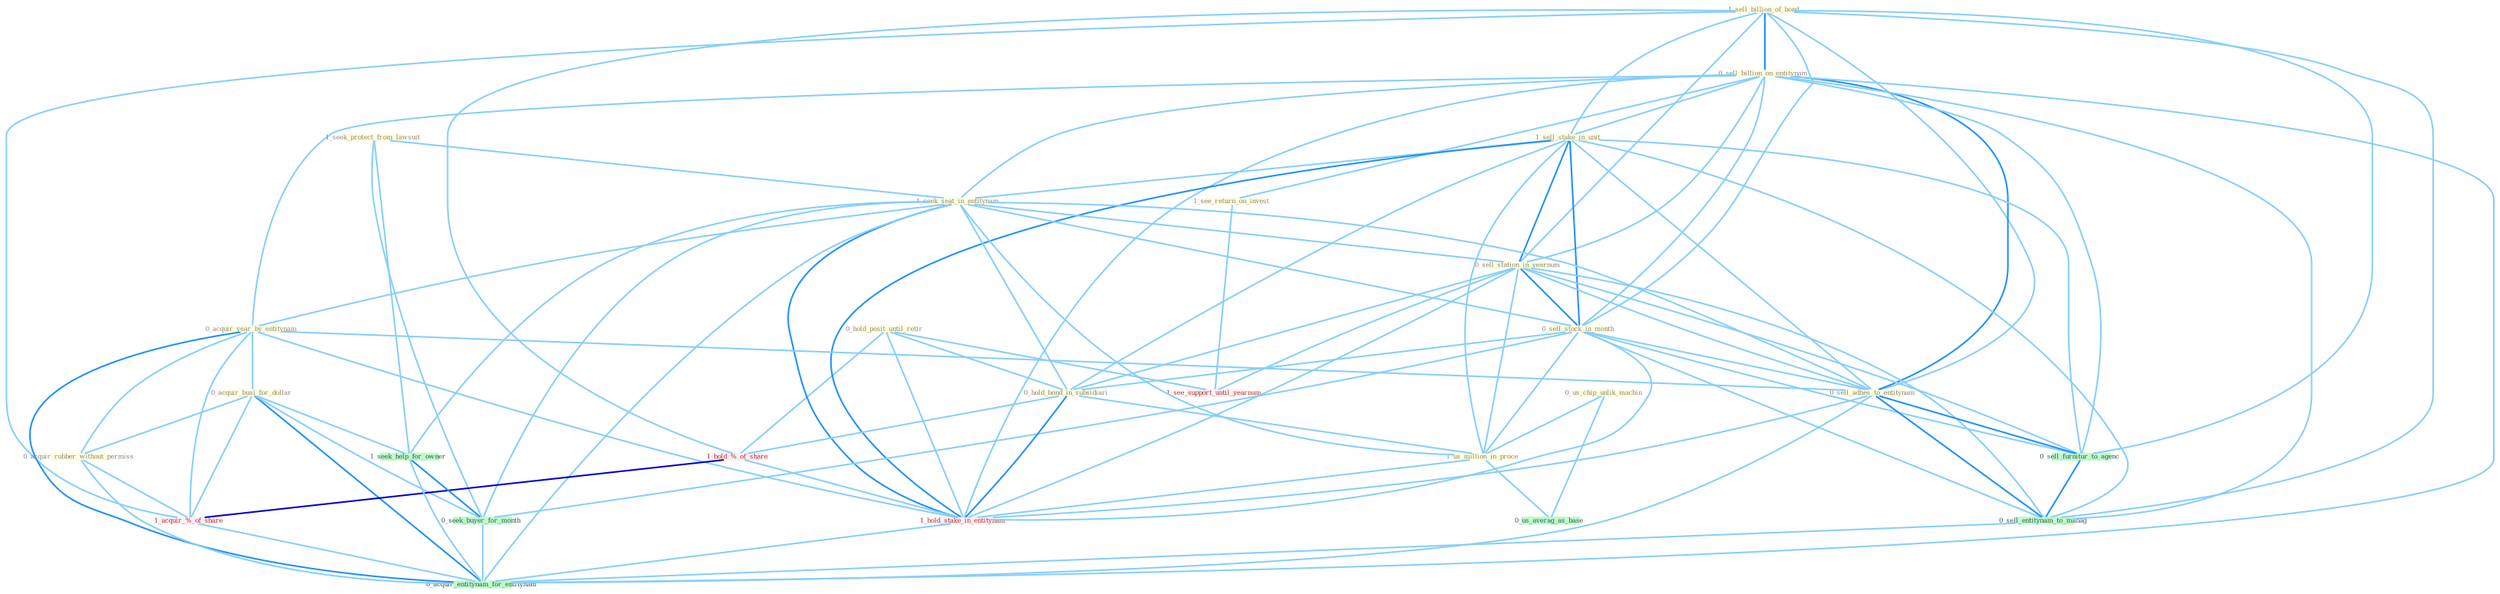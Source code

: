 Graph G{ 
    node
    [shape=polygon,style=filled,width=.5,height=.06,color="#BDFCC9",fixedsize=true,fontsize=4,
    fontcolor="#2f4f4f"];
    {node
    [color="#ffffe0", fontcolor="#8b7d6b"] "0_hold_posit_until_retir " "1_sell_billion_of_bond " "0_sell_billion_on_entitynam " "1_see_return_on_invest " "1_sell_stake_in_unit " "1_seek_protect_from_lawsuit " "1_seek_seat_in_entitynam " "0_acquir_year_by_entitynam " "0_us_chip_unlik_machin " "0_acquir_busi_for_dollar " "0_sell_station_in_yearnum " "0_sell_stock_in_month " "0_sell_adhes_to_entitynam " "0_acquir_rubber_without_permiss " "0_hold_bond_in_subsidiari " "1_us_million_in_proce "}
{node [color="#fff0f5", fontcolor="#b22222"] "1_hold_%_of_share " "1_hold_stake_in_entitynam " "1_acquir_%_of_share " "1_see_support_until_yearnum "}
edge [color="#B0E2FF"];

	"0_hold_posit_until_retir " -- "0_hold_bond_in_subsidiari " [w="1", color="#87cefa" ];
	"0_hold_posit_until_retir " -- "1_hold_%_of_share " [w="1", color="#87cefa" ];
	"0_hold_posit_until_retir " -- "1_hold_stake_in_entitynam " [w="1", color="#87cefa" ];
	"0_hold_posit_until_retir " -- "1_see_support_until_yearnum " [w="1", color="#87cefa" ];
	"1_sell_billion_of_bond " -- "0_sell_billion_on_entitynam " [w="2", color="#1e90ff" , len=0.8];
	"1_sell_billion_of_bond " -- "1_sell_stake_in_unit " [w="1", color="#87cefa" ];
	"1_sell_billion_of_bond " -- "0_sell_station_in_yearnum " [w="1", color="#87cefa" ];
	"1_sell_billion_of_bond " -- "0_sell_stock_in_month " [w="1", color="#87cefa" ];
	"1_sell_billion_of_bond " -- "0_sell_adhes_to_entitynam " [w="1", color="#87cefa" ];
	"1_sell_billion_of_bond " -- "1_hold_%_of_share " [w="1", color="#87cefa" ];
	"1_sell_billion_of_bond " -- "1_acquir_%_of_share " [w="1", color="#87cefa" ];
	"1_sell_billion_of_bond " -- "0_sell_furnitur_to_agenc " [w="1", color="#87cefa" ];
	"1_sell_billion_of_bond " -- "0_sell_entitynam_to_manag " [w="1", color="#87cefa" ];
	"0_sell_billion_on_entitynam " -- "1_see_return_on_invest " [w="1", color="#87cefa" ];
	"0_sell_billion_on_entitynam " -- "1_sell_stake_in_unit " [w="1", color="#87cefa" ];
	"0_sell_billion_on_entitynam " -- "1_seek_seat_in_entitynam " [w="1", color="#87cefa" ];
	"0_sell_billion_on_entitynam " -- "0_acquir_year_by_entitynam " [w="1", color="#87cefa" ];
	"0_sell_billion_on_entitynam " -- "0_sell_station_in_yearnum " [w="1", color="#87cefa" ];
	"0_sell_billion_on_entitynam " -- "0_sell_stock_in_month " [w="1", color="#87cefa" ];
	"0_sell_billion_on_entitynam " -- "0_sell_adhes_to_entitynam " [w="2", color="#1e90ff" , len=0.8];
	"0_sell_billion_on_entitynam " -- "1_hold_stake_in_entitynam " [w="1", color="#87cefa" ];
	"0_sell_billion_on_entitynam " -- "0_sell_furnitur_to_agenc " [w="1", color="#87cefa" ];
	"0_sell_billion_on_entitynam " -- "0_sell_entitynam_to_manag " [w="1", color="#87cefa" ];
	"0_sell_billion_on_entitynam " -- "0_acquir_entitynam_for_entitynam " [w="1", color="#87cefa" ];
	"1_see_return_on_invest " -- "1_see_support_until_yearnum " [w="1", color="#87cefa" ];
	"1_sell_stake_in_unit " -- "1_seek_seat_in_entitynam " [w="1", color="#87cefa" ];
	"1_sell_stake_in_unit " -- "0_sell_station_in_yearnum " [w="2", color="#1e90ff" , len=0.8];
	"1_sell_stake_in_unit " -- "0_sell_stock_in_month " [w="2", color="#1e90ff" , len=0.8];
	"1_sell_stake_in_unit " -- "0_sell_adhes_to_entitynam " [w="1", color="#87cefa" ];
	"1_sell_stake_in_unit " -- "0_hold_bond_in_subsidiari " [w="1", color="#87cefa" ];
	"1_sell_stake_in_unit " -- "1_us_million_in_proce " [w="1", color="#87cefa" ];
	"1_sell_stake_in_unit " -- "1_hold_stake_in_entitynam " [w="2", color="#1e90ff" , len=0.8];
	"1_sell_stake_in_unit " -- "0_sell_furnitur_to_agenc " [w="1", color="#87cefa" ];
	"1_sell_stake_in_unit " -- "0_sell_entitynam_to_manag " [w="1", color="#87cefa" ];
	"1_seek_protect_from_lawsuit " -- "1_seek_seat_in_entitynam " [w="1", color="#87cefa" ];
	"1_seek_protect_from_lawsuit " -- "1_seek_help_for_owner " [w="1", color="#87cefa" ];
	"1_seek_protect_from_lawsuit " -- "0_seek_buyer_for_month " [w="1", color="#87cefa" ];
	"1_seek_seat_in_entitynam " -- "0_acquir_year_by_entitynam " [w="1", color="#87cefa" ];
	"1_seek_seat_in_entitynam " -- "0_sell_station_in_yearnum " [w="1", color="#87cefa" ];
	"1_seek_seat_in_entitynam " -- "0_sell_stock_in_month " [w="1", color="#87cefa" ];
	"1_seek_seat_in_entitynam " -- "0_sell_adhes_to_entitynam " [w="1", color="#87cefa" ];
	"1_seek_seat_in_entitynam " -- "0_hold_bond_in_subsidiari " [w="1", color="#87cefa" ];
	"1_seek_seat_in_entitynam " -- "1_us_million_in_proce " [w="1", color="#87cefa" ];
	"1_seek_seat_in_entitynam " -- "1_hold_stake_in_entitynam " [w="2", color="#1e90ff" , len=0.8];
	"1_seek_seat_in_entitynam " -- "1_seek_help_for_owner " [w="1", color="#87cefa" ];
	"1_seek_seat_in_entitynam " -- "0_seek_buyer_for_month " [w="1", color="#87cefa" ];
	"1_seek_seat_in_entitynam " -- "0_acquir_entitynam_for_entitynam " [w="1", color="#87cefa" ];
	"0_acquir_year_by_entitynam " -- "0_acquir_busi_for_dollar " [w="1", color="#87cefa" ];
	"0_acquir_year_by_entitynam " -- "0_sell_adhes_to_entitynam " [w="1", color="#87cefa" ];
	"0_acquir_year_by_entitynam " -- "0_acquir_rubber_without_permiss " [w="1", color="#87cefa" ];
	"0_acquir_year_by_entitynam " -- "1_hold_stake_in_entitynam " [w="1", color="#87cefa" ];
	"0_acquir_year_by_entitynam " -- "1_acquir_%_of_share " [w="1", color="#87cefa" ];
	"0_acquir_year_by_entitynam " -- "0_acquir_entitynam_for_entitynam " [w="2", color="#1e90ff" , len=0.8];
	"0_us_chip_unlik_machin " -- "1_us_million_in_proce " [w="1", color="#87cefa" ];
	"0_us_chip_unlik_machin " -- "0_us_averag_as_base " [w="1", color="#87cefa" ];
	"0_acquir_busi_for_dollar " -- "0_acquir_rubber_without_permiss " [w="1", color="#87cefa" ];
	"0_acquir_busi_for_dollar " -- "1_seek_help_for_owner " [w="1", color="#87cefa" ];
	"0_acquir_busi_for_dollar " -- "0_seek_buyer_for_month " [w="1", color="#87cefa" ];
	"0_acquir_busi_for_dollar " -- "1_acquir_%_of_share " [w="1", color="#87cefa" ];
	"0_acquir_busi_for_dollar " -- "0_acquir_entitynam_for_entitynam " [w="2", color="#1e90ff" , len=0.8];
	"0_sell_station_in_yearnum " -- "0_sell_stock_in_month " [w="2", color="#1e90ff" , len=0.8];
	"0_sell_station_in_yearnum " -- "0_sell_adhes_to_entitynam " [w="1", color="#87cefa" ];
	"0_sell_station_in_yearnum " -- "0_hold_bond_in_subsidiari " [w="1", color="#87cefa" ];
	"0_sell_station_in_yearnum " -- "1_us_million_in_proce " [w="1", color="#87cefa" ];
	"0_sell_station_in_yearnum " -- "1_hold_stake_in_entitynam " [w="1", color="#87cefa" ];
	"0_sell_station_in_yearnum " -- "1_see_support_until_yearnum " [w="1", color="#87cefa" ];
	"0_sell_station_in_yearnum " -- "0_sell_furnitur_to_agenc " [w="1", color="#87cefa" ];
	"0_sell_station_in_yearnum " -- "0_sell_entitynam_to_manag " [w="1", color="#87cefa" ];
	"0_sell_stock_in_month " -- "0_sell_adhes_to_entitynam " [w="1", color="#87cefa" ];
	"0_sell_stock_in_month " -- "0_hold_bond_in_subsidiari " [w="1", color="#87cefa" ];
	"0_sell_stock_in_month " -- "1_us_million_in_proce " [w="1", color="#87cefa" ];
	"0_sell_stock_in_month " -- "1_hold_stake_in_entitynam " [w="1", color="#87cefa" ];
	"0_sell_stock_in_month " -- "0_seek_buyer_for_month " [w="1", color="#87cefa" ];
	"0_sell_stock_in_month " -- "0_sell_furnitur_to_agenc " [w="1", color="#87cefa" ];
	"0_sell_stock_in_month " -- "0_sell_entitynam_to_manag " [w="1", color="#87cefa" ];
	"0_sell_adhes_to_entitynam " -- "1_hold_stake_in_entitynam " [w="1", color="#87cefa" ];
	"0_sell_adhes_to_entitynam " -- "0_sell_furnitur_to_agenc " [w="2", color="#1e90ff" , len=0.8];
	"0_sell_adhes_to_entitynam " -- "0_sell_entitynam_to_manag " [w="2", color="#1e90ff" , len=0.8];
	"0_sell_adhes_to_entitynam " -- "0_acquir_entitynam_for_entitynam " [w="1", color="#87cefa" ];
	"0_acquir_rubber_without_permiss " -- "1_acquir_%_of_share " [w="1", color="#87cefa" ];
	"0_acquir_rubber_without_permiss " -- "0_acquir_entitynam_for_entitynam " [w="1", color="#87cefa" ];
	"0_hold_bond_in_subsidiari " -- "1_us_million_in_proce " [w="1", color="#87cefa" ];
	"0_hold_bond_in_subsidiari " -- "1_hold_%_of_share " [w="1", color="#87cefa" ];
	"0_hold_bond_in_subsidiari " -- "1_hold_stake_in_entitynam " [w="2", color="#1e90ff" , len=0.8];
	"1_us_million_in_proce " -- "1_hold_stake_in_entitynam " [w="1", color="#87cefa" ];
	"1_us_million_in_proce " -- "0_us_averag_as_base " [w="1", color="#87cefa" ];
	"1_hold_%_of_share " -- "1_hold_stake_in_entitynam " [w="1", color="#87cefa" ];
	"1_hold_%_of_share " -- "1_acquir_%_of_share " [w="3", color="#0000cd" , len=0.6];
	"1_hold_stake_in_entitynam " -- "0_acquir_entitynam_for_entitynam " [w="1", color="#87cefa" ];
	"1_seek_help_for_owner " -- "0_seek_buyer_for_month " [w="2", color="#1e90ff" , len=0.8];
	"1_seek_help_for_owner " -- "0_acquir_entitynam_for_entitynam " [w="1", color="#87cefa" ];
	"0_seek_buyer_for_month " -- "0_acquir_entitynam_for_entitynam " [w="1", color="#87cefa" ];
	"1_acquir_%_of_share " -- "0_acquir_entitynam_for_entitynam " [w="1", color="#87cefa" ];
	"0_sell_furnitur_to_agenc " -- "0_sell_entitynam_to_manag " [w="2", color="#1e90ff" , len=0.8];
	"0_sell_entitynam_to_manag " -- "0_acquir_entitynam_for_entitynam " [w="1", color="#87cefa" ];
}
